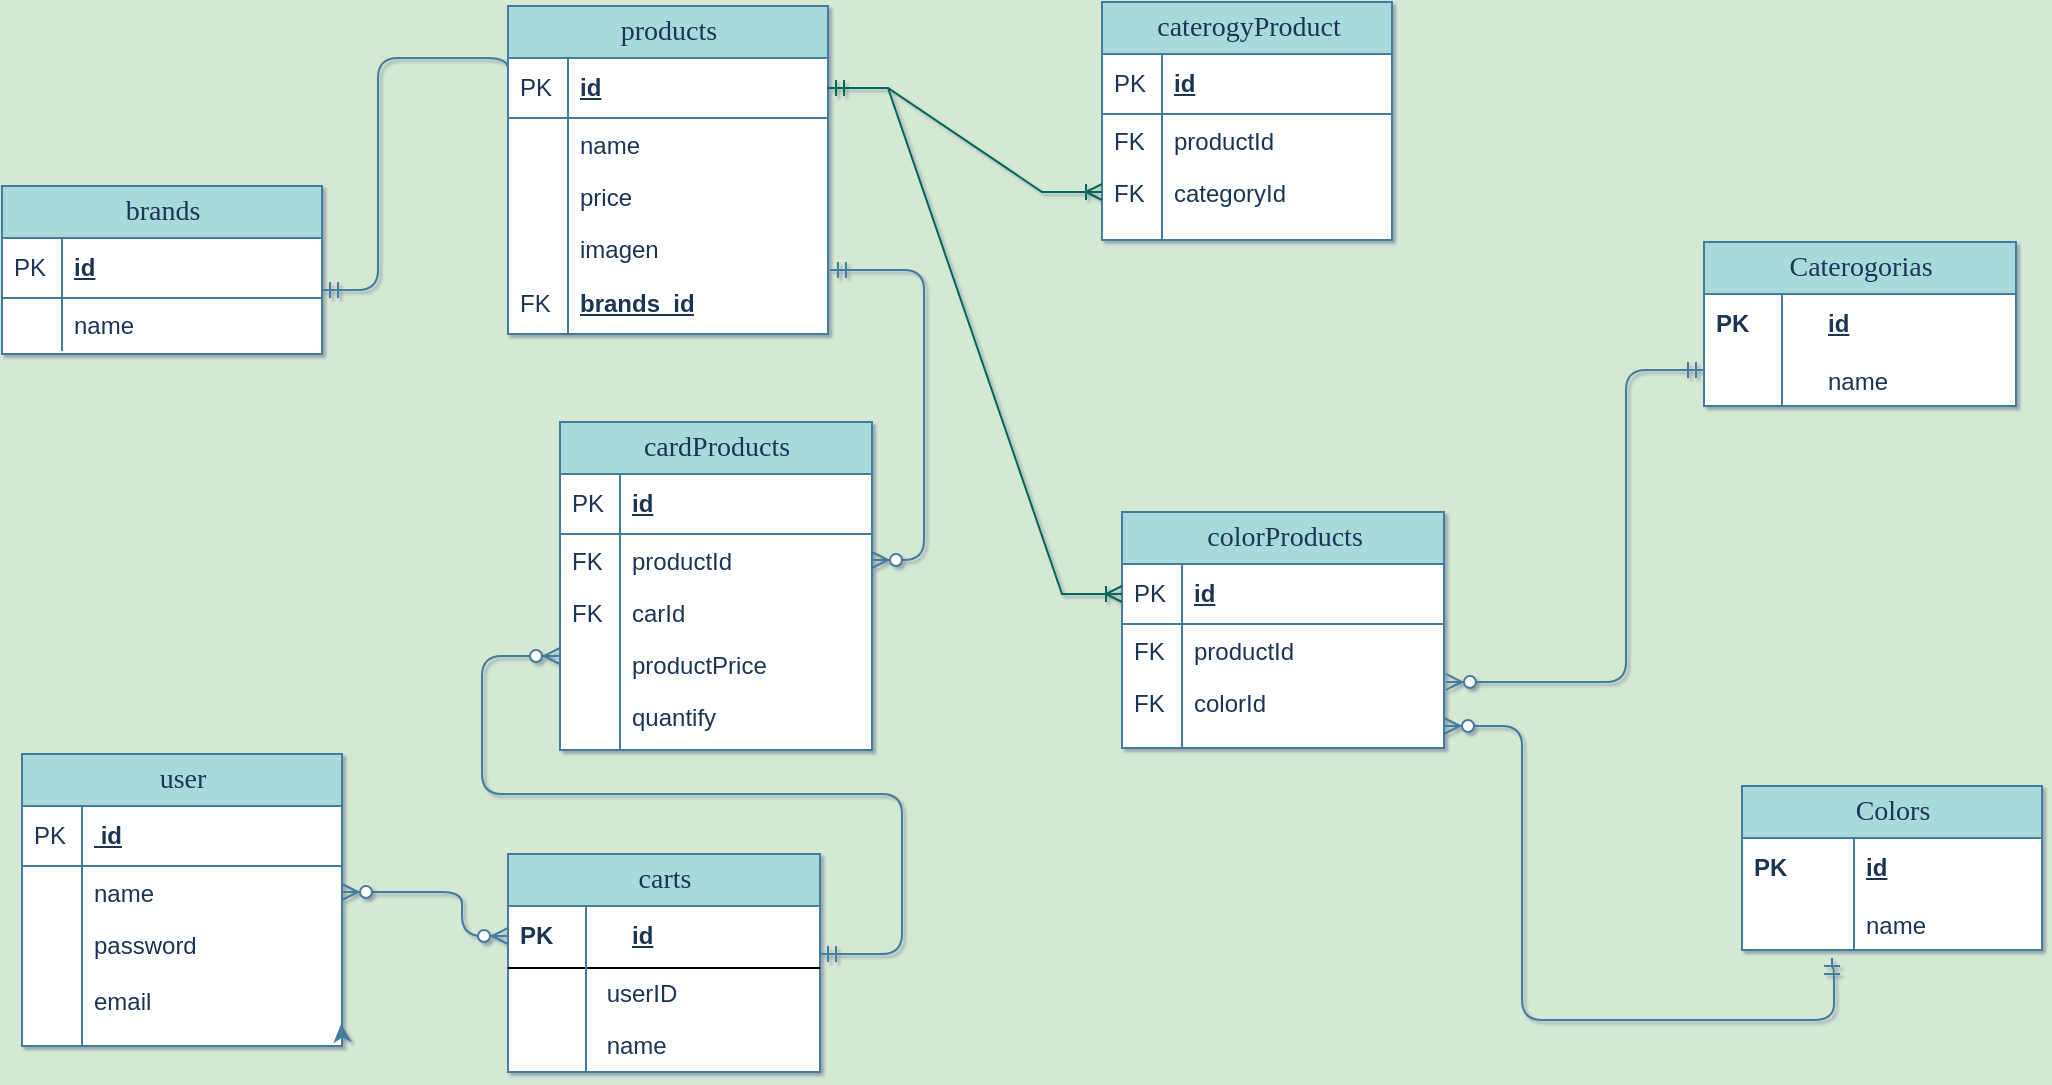 <mxfile version="20.3.0" type="device"><diagram name="Page-1" id="e56a1550-8fbb-45ad-956c-1786394a9013"><mxGraphModel dx="1202" dy="646" grid="1" gridSize="13" guides="0" tooltips="1" connect="1" arrows="1" fold="1" page="1" pageScale="0.5" pageWidth="1700" pageHeight="1100" background="#D5E8D4" math="0" shadow="1"><root><object label="" user="id&#10;email&#10;" email="" name="password&#10;" password="" id="0"><mxCell/></object><mxCell id="1" parent="0"/><mxCell id="2e49270ec7c68f3f-8" value="caterogyProduct" style="swimlane;html=1;fontStyle=0;childLayout=stackLayout;horizontal=1;startSize=26;fillColor=#A8DADC;horizontalStack=0;resizeParent=1;resizeLast=0;collapsible=1;marginBottom=0;swimlaneFillColor=#ffffff;align=center;rounded=0;shadow=0;comic=0;labelBackgroundColor=none;strokeWidth=1;fontFamily=Verdana;fontSize=14;swimlaneLine=1;strokeColor=#457B9D;fontColor=#1D3557;" parent="1" vertex="1"><mxGeometry x="570" y="154" width="145" height="119" as="geometry"/></mxCell><mxCell id="2e49270ec7c68f3f-9" value="id" style="shape=partialRectangle;top=0;left=0;right=0;bottom=1;html=1;align=left;verticalAlign=middle;fillColor=none;spacingLeft=34;spacingRight=4;whiteSpace=wrap;overflow=hidden;rotatable=0;points=[[0,0.5],[1,0.5]];portConstraint=eastwest;dropTarget=0;fontStyle=5;strokeColor=#457B9D;fontColor=#1D3557;" parent="2e49270ec7c68f3f-8" vertex="1"><mxGeometry y="26" width="145" height="30" as="geometry"/></mxCell><mxCell id="2e49270ec7c68f3f-10" value="PK" style="shape=partialRectangle;top=0;left=0;bottom=0;html=1;fillColor=none;align=left;verticalAlign=middle;spacingLeft=4;spacingRight=4;whiteSpace=wrap;overflow=hidden;rotatable=0;points=[];portConstraint=eastwest;part=1;strokeColor=#457B9D;fontColor=#1D3557;" parent="2e49270ec7c68f3f-9" vertex="1" connectable="0"><mxGeometry width="30" height="30" as="geometry"/></mxCell><mxCell id="2e49270ec7c68f3f-11" value="productId" style="shape=partialRectangle;top=0;left=0;right=0;bottom=0;html=1;align=left;verticalAlign=top;fillColor=none;spacingLeft=34;spacingRight=4;whiteSpace=wrap;overflow=hidden;rotatable=0;points=[[0,0.5],[1,0.5]];portConstraint=eastwest;dropTarget=0;strokeColor=#457B9D;fontColor=#1D3557;" parent="2e49270ec7c68f3f-8" vertex="1"><mxGeometry y="56" width="145" height="26" as="geometry"/></mxCell><mxCell id="2e49270ec7c68f3f-12" value="FK" style="shape=partialRectangle;top=0;left=0;bottom=0;html=1;fillColor=none;align=left;verticalAlign=top;spacingLeft=4;spacingRight=4;whiteSpace=wrap;overflow=hidden;rotatable=0;points=[];portConstraint=eastwest;part=1;strokeColor=#457B9D;fontColor=#1D3557;" parent="2e49270ec7c68f3f-11" vertex="1" connectable="0"><mxGeometry width="30" height="26" as="geometry"/></mxCell><mxCell id="s3Mej7FkCr-ZrWqGsEgB-3" value="categoryId" style="shape=partialRectangle;top=0;left=0;right=0;bottom=0;html=1;align=left;verticalAlign=top;fillColor=none;spacingLeft=34;spacingRight=4;whiteSpace=wrap;overflow=hidden;rotatable=0;points=[[0,0.5],[1,0.5]];portConstraint=eastwest;dropTarget=0;strokeColor=#457B9D;fontColor=#1D3557;" parent="2e49270ec7c68f3f-8" vertex="1"><mxGeometry y="82" width="145" height="26" as="geometry"/></mxCell><mxCell id="s3Mej7FkCr-ZrWqGsEgB-4" value="FK" style="shape=partialRectangle;top=0;left=0;bottom=0;html=1;fillColor=none;align=left;verticalAlign=top;spacingLeft=4;spacingRight=4;whiteSpace=wrap;overflow=hidden;rotatable=0;points=[];portConstraint=eastwest;part=1;strokeColor=#457B9D;fontColor=#1D3557;" parent="s3Mej7FkCr-ZrWqGsEgB-3" vertex="1" connectable="0"><mxGeometry width="30" height="26" as="geometry"/></mxCell><mxCell id="2e49270ec7c68f3f-17" value="" style="shape=partialRectangle;top=0;left=0;right=0;bottom=0;html=1;align=left;verticalAlign=top;fillColor=none;spacingLeft=34;spacingRight=4;whiteSpace=wrap;overflow=hidden;rotatable=0;points=[[0,0.5],[1,0.5]];portConstraint=eastwest;dropTarget=0;strokeColor=#457B9D;fontColor=#1D3557;" parent="2e49270ec7c68f3f-8" vertex="1"><mxGeometry y="108" width="145" height="10" as="geometry"/></mxCell><mxCell id="2e49270ec7c68f3f-18" value="" style="shape=partialRectangle;top=0;left=0;bottom=0;html=1;fillColor=none;align=left;verticalAlign=top;spacingLeft=4;spacingRight=4;whiteSpace=wrap;overflow=hidden;rotatable=0;points=[];portConstraint=eastwest;part=1;strokeColor=#457B9D;fontColor=#1D3557;" parent="2e49270ec7c68f3f-17" vertex="1" connectable="0"><mxGeometry width="30" height="10" as="geometry"/></mxCell><mxCell id="2e49270ec7c68f3f-19" value="cardProducts" style="swimlane;html=1;fontStyle=0;childLayout=stackLayout;horizontal=1;startSize=26;fillColor=#A8DADC;horizontalStack=0;resizeParent=1;resizeLast=0;collapsible=1;marginBottom=0;swimlaneFillColor=#ffffff;align=center;rounded=0;shadow=0;comic=0;labelBackgroundColor=none;strokeWidth=1;fontFamily=Verdana;fontSize=14;strokeColor=#457B9D;fontColor=#1D3557;" parent="1" vertex="1"><mxGeometry x="299" y="364" width="156" height="164" as="geometry"/></mxCell><mxCell id="2e49270ec7c68f3f-20" value="id" style="shape=partialRectangle;top=0;left=0;right=0;bottom=1;html=1;align=left;verticalAlign=middle;fillColor=none;spacingLeft=34;spacingRight=4;whiteSpace=wrap;overflow=hidden;rotatable=0;points=[[0,0.5],[1,0.5]];portConstraint=eastwest;dropTarget=0;fontStyle=5;strokeColor=#457B9D;fontColor=#1D3557;" parent="2e49270ec7c68f3f-19" vertex="1"><mxGeometry y="26" width="156" height="30" as="geometry"/></mxCell><mxCell id="2e49270ec7c68f3f-21" value="PK" style="shape=partialRectangle;top=0;left=0;bottom=0;html=1;fillColor=none;align=left;verticalAlign=middle;spacingLeft=4;spacingRight=4;whiteSpace=wrap;overflow=hidden;rotatable=0;points=[];portConstraint=eastwest;part=1;strokeColor=#457B9D;fontColor=#1D3557;" parent="2e49270ec7c68f3f-20" vertex="1" connectable="0"><mxGeometry width="30" height="30" as="geometry"/></mxCell><mxCell id="2e49270ec7c68f3f-22" value="productId" style="shape=partialRectangle;top=0;left=0;right=0;bottom=0;html=1;align=left;verticalAlign=top;fillColor=none;spacingLeft=34;spacingRight=4;whiteSpace=wrap;overflow=hidden;rotatable=0;points=[[0,0.5],[1,0.5]];portConstraint=eastwest;dropTarget=0;strokeColor=#457B9D;fontColor=#1D3557;" parent="2e49270ec7c68f3f-19" vertex="1"><mxGeometry y="56" width="156" height="26" as="geometry"/></mxCell><mxCell id="2e49270ec7c68f3f-23" value="FK" style="shape=partialRectangle;top=0;left=0;bottom=0;html=1;fillColor=none;align=left;verticalAlign=top;spacingLeft=4;spacingRight=4;whiteSpace=wrap;overflow=hidden;rotatable=0;points=[];portConstraint=eastwest;part=1;strokeColor=#457B9D;fontColor=#1D3557;" parent="2e49270ec7c68f3f-22" vertex="1" connectable="0"><mxGeometry width="30" height="26" as="geometry"/></mxCell><mxCell id="2e49270ec7c68f3f-24" value="carId" style="shape=partialRectangle;top=0;left=0;right=0;bottom=0;html=1;align=left;verticalAlign=top;fillColor=none;spacingLeft=34;spacingRight=4;whiteSpace=wrap;overflow=hidden;rotatable=0;points=[[0,0.5],[1,0.5]];portConstraint=eastwest;dropTarget=0;strokeColor=#457B9D;fontColor=#1D3557;" parent="2e49270ec7c68f3f-19" vertex="1"><mxGeometry y="82" width="156" height="26" as="geometry"/></mxCell><mxCell id="2e49270ec7c68f3f-25" value="FK" style="shape=partialRectangle;top=0;left=0;bottom=0;html=1;fillColor=none;align=left;verticalAlign=top;spacingLeft=4;spacingRight=4;whiteSpace=wrap;overflow=hidden;rotatable=0;points=[];portConstraint=eastwest;part=1;strokeColor=#457B9D;fontColor=#1D3557;" parent="2e49270ec7c68f3f-24" vertex="1" connectable="0"><mxGeometry width="30" height="26" as="geometry"/></mxCell><mxCell id="2e49270ec7c68f3f-26" value="productPrice&lt;br&gt;" style="shape=partialRectangle;top=0;left=0;right=0;bottom=0;html=1;align=left;verticalAlign=top;fillColor=none;spacingLeft=34;spacingRight=4;whiteSpace=wrap;overflow=hidden;rotatable=0;points=[[0,0.5],[1,0.5]];portConstraint=eastwest;dropTarget=0;strokeColor=#457B9D;fontColor=#1D3557;" parent="2e49270ec7c68f3f-19" vertex="1"><mxGeometry y="108" width="156" height="26" as="geometry"/></mxCell><mxCell id="2e49270ec7c68f3f-27" value="" style="shape=partialRectangle;top=0;left=0;bottom=0;html=1;fillColor=none;align=left;verticalAlign=top;spacingLeft=4;spacingRight=4;whiteSpace=wrap;overflow=hidden;rotatable=0;points=[];portConstraint=eastwest;part=1;strokeColor=#457B9D;fontColor=#1D3557;" parent="2e49270ec7c68f3f-26" vertex="1" connectable="0"><mxGeometry width="30" height="26" as="geometry"/></mxCell><mxCell id="s3Mej7FkCr-ZrWqGsEgB-28" value="quantify" style="shape=partialRectangle;top=0;left=0;right=0;bottom=0;html=1;align=left;verticalAlign=top;fillColor=none;spacingLeft=34;spacingRight=4;whiteSpace=wrap;overflow=hidden;rotatable=0;points=[[0,0.5],[1,0.5]];portConstraint=eastwest;dropTarget=0;strokeColor=#457B9D;fontColor=#1D3557;" parent="2e49270ec7c68f3f-19" vertex="1"><mxGeometry y="134" width="156" height="30" as="geometry"/></mxCell><mxCell id="s3Mej7FkCr-ZrWqGsEgB-29" value="" style="shape=partialRectangle;top=0;left=0;bottom=0;html=1;fillColor=none;align=left;verticalAlign=top;spacingLeft=4;spacingRight=4;whiteSpace=wrap;overflow=hidden;rotatable=0;points=[];portConstraint=eastwest;part=1;strokeColor=#457B9D;fontColor=#1D3557;" parent="s3Mej7FkCr-ZrWqGsEgB-28" vertex="1" connectable="0"><mxGeometry width="30" height="30.0" as="geometry"/></mxCell><mxCell id="2e49270ec7c68f3f-30" value="colorProducts" style="swimlane;html=1;fontStyle=0;childLayout=stackLayout;horizontal=1;startSize=26;fillColor=#A8DADC;horizontalStack=0;resizeParent=1;resizeLast=0;collapsible=1;marginBottom=0;swimlaneFillColor=#ffffff;align=center;rounded=0;shadow=0;comic=0;labelBackgroundColor=none;strokeWidth=1;fontFamily=Verdana;fontSize=14;strokeColor=#457B9D;fontColor=#1D3557;" parent="1" vertex="1"><mxGeometry x="580" y="409" width="161" height="118" as="geometry"/></mxCell><mxCell id="2e49270ec7c68f3f-31" value="id" style="shape=partialRectangle;top=0;left=0;right=0;bottom=1;html=1;align=left;verticalAlign=middle;fillColor=none;spacingLeft=34;spacingRight=4;whiteSpace=wrap;overflow=hidden;rotatable=0;points=[[0,0.5],[1,0.5]];portConstraint=eastwest;dropTarget=0;fontStyle=5;strokeColor=#457B9D;fontColor=#1D3557;" parent="2e49270ec7c68f3f-30" vertex="1"><mxGeometry y="26" width="161" height="30" as="geometry"/></mxCell><mxCell id="2e49270ec7c68f3f-32" value="PK" style="shape=partialRectangle;top=0;left=0;bottom=0;html=1;fillColor=none;align=left;verticalAlign=middle;spacingLeft=4;spacingRight=4;whiteSpace=wrap;overflow=hidden;rotatable=0;points=[];portConstraint=eastwest;part=1;strokeColor=#457B9D;fontColor=#1D3557;" parent="2e49270ec7c68f3f-31" vertex="1" connectable="0"><mxGeometry width="30" height="30" as="geometry"/></mxCell><mxCell id="2e49270ec7c68f3f-33" value="productId" style="shape=partialRectangle;top=0;left=0;right=0;bottom=0;html=1;align=left;verticalAlign=top;fillColor=none;spacingLeft=34;spacingRight=4;whiteSpace=wrap;overflow=hidden;rotatable=0;points=[[0,0.5],[1,0.5]];portConstraint=eastwest;dropTarget=0;strokeColor=#457B9D;fontColor=#1D3557;" parent="2e49270ec7c68f3f-30" vertex="1"><mxGeometry y="56" width="161" height="26" as="geometry"/></mxCell><mxCell id="2e49270ec7c68f3f-34" value="FK" style="shape=partialRectangle;top=0;left=0;bottom=0;html=1;fillColor=none;align=left;verticalAlign=top;spacingLeft=4;spacingRight=4;whiteSpace=wrap;overflow=hidden;rotatable=0;points=[];portConstraint=eastwest;part=1;strokeColor=#457B9D;fontColor=#1D3557;" parent="2e49270ec7c68f3f-33" vertex="1" connectable="0"><mxGeometry width="30" height="26" as="geometry"/></mxCell><mxCell id="2e49270ec7c68f3f-35" value="colorId" style="shape=partialRectangle;top=0;left=0;right=0;bottom=0;html=1;align=left;verticalAlign=top;fillColor=none;spacingLeft=34;spacingRight=4;whiteSpace=wrap;overflow=hidden;rotatable=0;points=[[0,0.5],[1,0.5]];portConstraint=eastwest;dropTarget=0;strokeColor=#457B9D;fontColor=#1D3557;" parent="2e49270ec7c68f3f-30" vertex="1"><mxGeometry y="82" width="161" height="26" as="geometry"/></mxCell><mxCell id="2e49270ec7c68f3f-36" value="FK" style="shape=partialRectangle;top=0;left=0;bottom=0;html=1;fillColor=none;align=left;verticalAlign=top;spacingLeft=4;spacingRight=4;whiteSpace=wrap;overflow=hidden;rotatable=0;points=[];portConstraint=eastwest;part=1;strokeColor=#457B9D;fontColor=#1D3557;" parent="2e49270ec7c68f3f-35" vertex="1" connectable="0"><mxGeometry width="30" height="26" as="geometry"/></mxCell><mxCell id="2e49270ec7c68f3f-39" value="" style="shape=partialRectangle;top=0;left=0;right=0;bottom=0;html=1;align=left;verticalAlign=top;fillColor=none;spacingLeft=34;spacingRight=4;whiteSpace=wrap;overflow=hidden;rotatable=0;points=[[0,0.5],[1,0.5]];portConstraint=eastwest;dropTarget=0;strokeColor=#457B9D;fontColor=#1D3557;" parent="2e49270ec7c68f3f-30" vertex="1"><mxGeometry y="108" width="161" height="10" as="geometry"/></mxCell><mxCell id="2e49270ec7c68f3f-40" value="" style="shape=partialRectangle;top=0;left=0;bottom=0;html=1;fillColor=none;align=left;verticalAlign=top;spacingLeft=4;spacingRight=4;whiteSpace=wrap;overflow=hidden;rotatable=0;points=[];portConstraint=eastwest;part=1;strokeColor=#457B9D;fontColor=#1D3557;" parent="2e49270ec7c68f3f-39" vertex="1" connectable="0"><mxGeometry width="30" height="10" as="geometry"/></mxCell><mxCell id="2e49270ec7c68f3f-41" value="Caterogorias" style="swimlane;html=1;fontStyle=0;childLayout=stackLayout;horizontal=1;startSize=26;fillColor=#A8DADC;horizontalStack=0;resizeParent=1;resizeLast=0;collapsible=1;marginBottom=0;swimlaneFillColor=#ffffff;align=center;rounded=0;shadow=0;comic=0;labelBackgroundColor=none;strokeWidth=1;fontFamily=Verdana;fontSize=14;strokeColor=#457B9D;fontColor=#1D3557;" parent="1" vertex="1"><mxGeometry x="871" y="274" width="156" height="82" as="geometry"/></mxCell><mxCell id="2e49270ec7c68f3f-42" value="id" style="shape=partialRectangle;top=0;left=0;right=0;bottom=0;html=1;align=left;verticalAlign=middle;fillColor=none;spacingLeft=60;spacingRight=4;whiteSpace=wrap;overflow=hidden;rotatable=0;points=[[0,0.5],[1,0.5]];portConstraint=eastwest;dropTarget=0;fontStyle=5;strokeColor=#457B9D;fontColor=#1D3557;" parent="2e49270ec7c68f3f-41" vertex="1"><mxGeometry y="26" width="156" height="30" as="geometry"/></mxCell><mxCell id="2e49270ec7c68f3f-43" value="PK" style="shape=partialRectangle;fontStyle=1;top=0;left=0;bottom=0;html=1;fillColor=none;align=left;verticalAlign=middle;spacingLeft=4;spacingRight=4;whiteSpace=wrap;overflow=hidden;rotatable=0;points=[];portConstraint=eastwest;part=1;strokeColor=#457B9D;fontColor=#1D3557;" parent="2e49270ec7c68f3f-42" vertex="1" connectable="0"><mxGeometry width="39" height="30" as="geometry"/></mxCell><mxCell id="2e49270ec7c68f3f-46" value="name&lt;br&gt;" style="shape=partialRectangle;top=0;left=0;right=0;bottom=0;html=1;align=left;verticalAlign=top;fillColor=none;spacingLeft=60;spacingRight=4;whiteSpace=wrap;overflow=hidden;rotatable=0;points=[[0,0.5],[1,0.5]];portConstraint=eastwest;dropTarget=0;strokeColor=#457B9D;fontColor=#1D3557;" parent="2e49270ec7c68f3f-41" vertex="1"><mxGeometry y="56" width="156" height="26" as="geometry"/></mxCell><mxCell id="2e49270ec7c68f3f-47" value="" style="shape=partialRectangle;top=0;left=0;bottom=0;html=1;fillColor=none;align=left;verticalAlign=top;spacingLeft=4;spacingRight=4;whiteSpace=wrap;overflow=hidden;rotatable=0;points=[];portConstraint=eastwest;part=1;strokeColor=#457B9D;fontColor=#1D3557;" parent="2e49270ec7c68f3f-46" vertex="1" connectable="0"><mxGeometry width="39" height="26" as="geometry"/></mxCell><mxCell id="2e49270ec7c68f3f-48" value="carts" style="swimlane;html=1;fontStyle=0;childLayout=stackLayout;horizontal=1;startSize=26;fillColor=#A8DADC;horizontalStack=0;resizeParent=1;resizeLast=0;collapsible=1;marginBottom=0;swimlaneFillColor=#ffffff;align=center;rounded=0;shadow=0;comic=0;labelBackgroundColor=none;strokeWidth=1;fontFamily=Verdana;fontSize=14;strokeColor=#457B9D;fontColor=#1D3557;" parent="1" vertex="1"><mxGeometry x="273" y="580" width="156" height="109" as="geometry"/></mxCell><mxCell id="2e49270ec7c68f3f-49" value="id" style="shape=partialRectangle;top=0;left=0;right=0;bottom=0;html=1;align=left;verticalAlign=middle;fillColor=none;spacingLeft=60;spacingRight=4;whiteSpace=wrap;overflow=hidden;rotatable=0;points=[[0,0.5],[1,0.5]];portConstraint=eastwest;dropTarget=0;fontStyle=5;strokeColor=#457B9D;fontColor=#1D3557;" parent="2e49270ec7c68f3f-48" vertex="1"><mxGeometry y="26" width="156" height="30" as="geometry"/></mxCell><mxCell id="2e49270ec7c68f3f-50" value="PK" style="shape=partialRectangle;fontStyle=1;top=0;left=0;bottom=0;html=1;fillColor=none;align=left;verticalAlign=middle;spacingLeft=4;spacingRight=4;whiteSpace=wrap;overflow=hidden;rotatable=0;points=[];portConstraint=eastwest;part=1;strokeColor=#457B9D;fontColor=#1D3557;" parent="2e49270ec7c68f3f-49" vertex="1" connectable="0"><mxGeometry width="39" height="30" as="geometry"/></mxCell><mxCell id="4se8m5zJC8vWaymT5pCr-3" value="" style="endArrow=none;html=1;rounded=0;entryX=1;entryY=0.038;entryDx=0;entryDy=0;entryPerimeter=0;" edge="1" parent="2e49270ec7c68f3f-48" target="s3Mej7FkCr-ZrWqGsEgB-57"><mxGeometry width="50" height="50" relative="1" as="geometry"><mxPoint y="57" as="sourcePoint"/><mxPoint x="104" y="57" as="targetPoint"/></mxGeometry></mxCell><mxCell id="s3Mej7FkCr-ZrWqGsEgB-57" value="&amp;nbsp; &amp;nbsp; userID" style="shape=partialRectangle;top=0;left=0;right=0;bottom=0;html=1;align=left;verticalAlign=top;fillColor=none;spacingLeft=34;spacingRight=4;whiteSpace=wrap;overflow=hidden;rotatable=0;points=[[0,0.5],[1,0.5]];portConstraint=eastwest;dropTarget=0;strokeColor=#457B9D;fontColor=#1D3557;" parent="2e49270ec7c68f3f-48" vertex="1"><mxGeometry y="56" width="156" height="26" as="geometry"/></mxCell><mxCell id="s3Mej7FkCr-ZrWqGsEgB-58" value="" style="shape=partialRectangle;top=0;left=0;bottom=0;html=1;fillColor=none;align=left;verticalAlign=top;spacingLeft=4;spacingRight=4;whiteSpace=wrap;overflow=hidden;rotatable=0;points=[];portConstraint=eastwest;part=1;strokeColor=#457B9D;fontColor=#1D3557;" parent="s3Mej7FkCr-ZrWqGsEgB-57" vertex="1" connectable="0"><mxGeometry width="39" height="26" as="geometry"/></mxCell><mxCell id="s3Mej7FkCr-ZrWqGsEgB-59" value="&amp;nbsp; &amp;nbsp; name&lt;br&gt;" style="shape=partialRectangle;top=0;left=0;right=0;bottom=0;html=1;align=left;verticalAlign=top;fillColor=none;spacingLeft=34;spacingRight=4;whiteSpace=wrap;overflow=hidden;rotatable=0;points=[[0,0.5],[1,0.5]];portConstraint=eastwest;dropTarget=0;strokeColor=#457B9D;fontColor=#1D3557;" parent="2e49270ec7c68f3f-48" vertex="1"><mxGeometry y="82" width="156" height="26" as="geometry"/></mxCell><mxCell id="s3Mej7FkCr-ZrWqGsEgB-60" value="" style="shape=partialRectangle;top=0;left=0;bottom=0;html=1;fillColor=none;align=left;verticalAlign=top;spacingLeft=4;spacingRight=4;whiteSpace=wrap;overflow=hidden;rotatable=0;points=[];portConstraint=eastwest;part=1;strokeColor=#457B9D;fontColor=#1D3557;" parent="s3Mej7FkCr-ZrWqGsEgB-59" vertex="1" connectable="0"><mxGeometry width="39" height="26" as="geometry"/></mxCell><mxCell id="2e49270ec7c68f3f-56" value="" style="edgeStyle=orthogonalEdgeStyle;html=1;endArrow=ERzeroToMany;endFill=1;startArrow=ERzeroToMany;labelBackgroundColor=none;fontFamily=Verdana;fontSize=14;exitX=0;exitY=0.5;entryX=1;entryY=0.5;entryDx=0;entryDy=0;strokeColor=#457B9D;fontColor=#1D3557;" parent="1" source="2e49270ec7c68f3f-49" target="9NYQYpXj4BJ8_fYkQlEE-20" edge="1"><mxGeometry width="100" height="100" relative="1" as="geometry"><mxPoint x="120" y="650" as="sourcePoint"/><mxPoint x="290" y="480" as="targetPoint"/><Array as="points"><mxPoint x="250" y="621"/><mxPoint x="250" y="599"/></Array></mxGeometry></mxCell><mxCell id="2e49270ec7c68f3f-71" value="Colors" style="swimlane;html=1;fontStyle=0;childLayout=stackLayout;horizontal=1;startSize=26;fillColor=#A8DADC;horizontalStack=0;resizeParent=1;resizeLast=0;collapsible=1;marginBottom=0;swimlaneFillColor=#ffffff;align=center;rounded=0;shadow=0;comic=0;labelBackgroundColor=none;strokeWidth=1;fontFamily=Verdana;fontSize=14;strokeColor=#457B9D;fontColor=#1D3557;" parent="1" vertex="1"><mxGeometry x="890" y="546" width="150" height="82" as="geometry"/></mxCell><mxCell id="2e49270ec7c68f3f-72" value="id" style="shape=partialRectangle;top=0;left=0;right=0;bottom=0;html=1;align=left;verticalAlign=middle;fillColor=none;spacingLeft=60;spacingRight=4;whiteSpace=wrap;overflow=hidden;rotatable=0;points=[[0,0.5],[1,0.5]];portConstraint=eastwest;dropTarget=0;fontStyle=5;strokeColor=#457B9D;fontColor=#1D3557;" parent="2e49270ec7c68f3f-71" vertex="1"><mxGeometry y="26" width="150" height="30" as="geometry"/></mxCell><mxCell id="2e49270ec7c68f3f-73" value="PK" style="shape=partialRectangle;fontStyle=1;top=0;left=0;bottom=0;html=1;fillColor=none;align=left;verticalAlign=middle;spacingLeft=4;spacingRight=4;whiteSpace=wrap;overflow=hidden;rotatable=0;points=[];portConstraint=eastwest;part=1;strokeColor=#457B9D;fontColor=#1D3557;" parent="2e49270ec7c68f3f-72" vertex="1" connectable="0"><mxGeometry width="56" height="30" as="geometry"/></mxCell><mxCell id="2e49270ec7c68f3f-76" value="name&lt;br&gt;" style="shape=partialRectangle;top=0;left=0;right=0;bottom=0;html=1;align=left;verticalAlign=top;fillColor=none;spacingLeft=60;spacingRight=4;whiteSpace=wrap;overflow=hidden;rotatable=0;points=[[0,0.5],[1,0.5]];portConstraint=eastwest;dropTarget=0;strokeColor=#457B9D;fontColor=#1D3557;" parent="2e49270ec7c68f3f-71" vertex="1"><mxGeometry y="56" width="150" height="26" as="geometry"/></mxCell><mxCell id="2e49270ec7c68f3f-77" value="" style="shape=partialRectangle;top=0;left=0;bottom=0;html=1;fillColor=none;align=left;verticalAlign=top;spacingLeft=4;spacingRight=4;whiteSpace=wrap;overflow=hidden;rotatable=0;points=[];portConstraint=eastwest;part=1;strokeColor=#457B9D;fontColor=#1D3557;" parent="2e49270ec7c68f3f-76" vertex="1" connectable="0"><mxGeometry width="56" height="26" as="geometry"/></mxCell><mxCell id="2e49270ec7c68f3f-80" value="brands" style="swimlane;html=1;fontStyle=0;childLayout=stackLayout;horizontal=1;startSize=26;fillColor=#A8DADC;horizontalStack=0;resizeParent=1;resizeLast=0;collapsible=1;marginBottom=0;swimlaneFillColor=#ffffff;align=center;rounded=0;shadow=0;comic=0;labelBackgroundColor=none;strokeWidth=1;fontFamily=Verdana;fontSize=14;strokeColor=#457B9D;fontColor=#1D3557;" parent="1" vertex="1"><mxGeometry x="20" y="246" width="160" height="84" as="geometry"/></mxCell><mxCell id="2e49270ec7c68f3f-81" value="id" style="shape=partialRectangle;top=0;left=0;right=0;bottom=1;html=1;align=left;verticalAlign=middle;fillColor=none;spacingLeft=34;spacingRight=4;whiteSpace=wrap;overflow=hidden;rotatable=0;points=[[0,0.5],[1,0.5]];portConstraint=eastwest;dropTarget=0;fontStyle=5;strokeColor=#457B9D;fontColor=#1D3557;" parent="2e49270ec7c68f3f-80" vertex="1"><mxGeometry y="26" width="160" height="30" as="geometry"/></mxCell><mxCell id="2e49270ec7c68f3f-82" value="PK" style="shape=partialRectangle;top=0;left=0;bottom=0;html=1;fillColor=none;align=left;verticalAlign=middle;spacingLeft=4;spacingRight=4;whiteSpace=wrap;overflow=hidden;rotatable=0;points=[];portConstraint=eastwest;part=1;strokeColor=#457B9D;fontColor=#1D3557;" parent="2e49270ec7c68f3f-81" vertex="1" connectable="0"><mxGeometry width="30" height="30" as="geometry"/></mxCell><mxCell id="2e49270ec7c68f3f-83" value="name&lt;br&gt;" style="shape=partialRectangle;top=0;left=0;right=0;bottom=0;html=1;align=left;verticalAlign=top;fillColor=none;spacingLeft=34;spacingRight=4;whiteSpace=wrap;overflow=hidden;rotatable=0;points=[[0,0.5],[1,0.5]];portConstraint=eastwest;dropTarget=0;strokeColor=#457B9D;fontColor=#1D3557;" parent="2e49270ec7c68f3f-80" vertex="1"><mxGeometry y="56" width="160" height="26" as="geometry"/></mxCell><mxCell id="2e49270ec7c68f3f-84" value="" style="shape=partialRectangle;top=0;left=0;bottom=0;html=1;fillColor=none;align=left;verticalAlign=top;spacingLeft=4;spacingRight=4;whiteSpace=wrap;overflow=hidden;rotatable=0;points=[];portConstraint=eastwest;part=1;strokeColor=#457B9D;fontColor=#1D3557;" parent="2e49270ec7c68f3f-83" vertex="1" connectable="0"><mxGeometry width="30" height="26" as="geometry"/></mxCell><mxCell id="9NYQYpXj4BJ8_fYkQlEE-17" value="user" style="swimlane;html=1;fontStyle=0;childLayout=stackLayout;horizontal=1;startSize=26;fillColor=#A8DADC;horizontalStack=0;resizeParent=1;resizeLast=0;collapsible=1;marginBottom=0;swimlaneFillColor=#ffffff;align=center;rounded=0;shadow=0;comic=0;labelBackgroundColor=none;strokeWidth=1;fontFamily=Verdana;fontSize=14;strokeColor=#457B9D;fontColor=#1D3557;" parent="1" vertex="1"><mxGeometry x="30" y="530" width="160" height="146" as="geometry"/></mxCell><mxCell id="9NYQYpXj4BJ8_fYkQlEE-18" value="&amp;nbsp;id" style="shape=partialRectangle;top=0;left=0;right=0;bottom=1;html=1;align=left;verticalAlign=middle;fillColor=none;spacingLeft=34;spacingRight=4;whiteSpace=wrap;overflow=hidden;rotatable=0;points=[[0,0.5],[1,0.5]];portConstraint=eastwest;dropTarget=0;fontStyle=5;strokeColor=#457B9D;fontColor=#1D3557;" parent="9NYQYpXj4BJ8_fYkQlEE-17" vertex="1"><mxGeometry y="26" width="160" height="30" as="geometry"/></mxCell><mxCell id="9NYQYpXj4BJ8_fYkQlEE-19" value="PK" style="shape=partialRectangle;top=0;left=0;bottom=0;html=1;fillColor=none;align=left;verticalAlign=middle;spacingLeft=4;spacingRight=4;whiteSpace=wrap;overflow=hidden;rotatable=0;points=[];portConstraint=eastwest;part=1;strokeColor=#457B9D;fontColor=#1D3557;" parent="9NYQYpXj4BJ8_fYkQlEE-18" vertex="1" connectable="0"><mxGeometry width="30" height="30" as="geometry"/></mxCell><mxCell id="9NYQYpXj4BJ8_fYkQlEE-20" value="name&lt;br&gt;" style="shape=partialRectangle;top=0;left=0;right=0;bottom=0;html=1;align=left;verticalAlign=top;fillColor=none;spacingLeft=34;spacingRight=4;whiteSpace=wrap;overflow=hidden;rotatable=0;points=[[0,0.5],[1,0.5]];portConstraint=eastwest;dropTarget=0;strokeColor=#457B9D;fontColor=#1D3557;" parent="9NYQYpXj4BJ8_fYkQlEE-17" vertex="1"><mxGeometry y="56" width="160" height="26" as="geometry"/></mxCell><mxCell id="9NYQYpXj4BJ8_fYkQlEE-21" value="" style="shape=partialRectangle;top=0;left=0;bottom=0;html=1;fillColor=none;align=left;verticalAlign=top;spacingLeft=4;spacingRight=4;whiteSpace=wrap;overflow=hidden;rotatable=0;points=[];portConstraint=eastwest;part=1;strokeColor=#457B9D;fontColor=#1D3557;" parent="9NYQYpXj4BJ8_fYkQlEE-20" vertex="1" connectable="0"><mxGeometry width="30" height="26" as="geometry"/></mxCell><mxCell id="9NYQYpXj4BJ8_fYkQlEE-22" value="password&lt;br&gt;" style="shape=partialRectangle;top=0;left=0;right=0;bottom=0;html=1;align=left;verticalAlign=top;fillColor=none;spacingLeft=34;spacingRight=4;whiteSpace=wrap;overflow=hidden;rotatable=0;points=[[0,0.5],[1,0.5]];portConstraint=eastwest;dropTarget=0;strokeColor=#457B9D;fontColor=#1D3557;" parent="9NYQYpXj4BJ8_fYkQlEE-17" vertex="1"><mxGeometry y="82" width="160" height="28" as="geometry"/></mxCell><mxCell id="9NYQYpXj4BJ8_fYkQlEE-23" value="" style="shape=partialRectangle;top=0;left=0;bottom=0;html=1;fillColor=none;align=left;verticalAlign=top;spacingLeft=4;spacingRight=4;whiteSpace=wrap;overflow=hidden;rotatable=0;points=[];portConstraint=eastwest;part=1;strokeColor=#457B9D;fontColor=#1D3557;" parent="9NYQYpXj4BJ8_fYkQlEE-22" vertex="1" connectable="0"><mxGeometry width="30" height="28" as="geometry"/></mxCell><mxCell id="9NYQYpXj4BJ8_fYkQlEE-24" value="email&lt;br&gt;" style="shape=partialRectangle;top=0;left=0;right=0;bottom=0;html=1;align=left;verticalAlign=top;fillColor=none;spacingLeft=34;spacingRight=4;whiteSpace=wrap;overflow=hidden;rotatable=0;points=[[0,0.5],[1,0.5]];portConstraint=eastwest;dropTarget=0;strokeColor=#457B9D;fontColor=#1D3557;" parent="9NYQYpXj4BJ8_fYkQlEE-17" vertex="1"><mxGeometry y="110" width="160" height="26" as="geometry"/></mxCell><mxCell id="9NYQYpXj4BJ8_fYkQlEE-25" value="" style="shape=partialRectangle;top=0;left=0;bottom=0;html=1;fillColor=none;align=left;verticalAlign=top;spacingLeft=4;spacingRight=4;whiteSpace=wrap;overflow=hidden;rotatable=0;points=[];portConstraint=eastwest;part=1;strokeColor=#457B9D;fontColor=#1D3557;" parent="9NYQYpXj4BJ8_fYkQlEE-24" vertex="1" connectable="0"><mxGeometry width="30" height="26" as="geometry"/></mxCell><mxCell id="9NYQYpXj4BJ8_fYkQlEE-170" style="edgeStyle=elbowEdgeStyle;rounded=0;orthogonalLoop=1;jettySize=auto;html=1;exitX=1;exitY=0.5;exitDx=0;exitDy=0;entryX=0.994;entryY=-0.1;entryDx=0;entryDy=0;entryPerimeter=0;labelBackgroundColor=#F1FAEE;strokeColor=#457B9D;fontColor=#1D3557;" parent="9NYQYpXj4BJ8_fYkQlEE-17" source="9NYQYpXj4BJ8_fYkQlEE-26" target="9NYQYpXj4BJ8_fYkQlEE-26" edge="1"><mxGeometry relative="1" as="geometry"/></mxCell><mxCell id="9NYQYpXj4BJ8_fYkQlEE-26" value="" style="shape=partialRectangle;top=0;left=0;right=0;bottom=0;html=1;align=left;verticalAlign=top;fillColor=none;spacingLeft=34;spacingRight=4;whiteSpace=wrap;overflow=hidden;rotatable=0;points=[[0,0.5],[1,0.5]];portConstraint=eastwest;dropTarget=0;strokeColor=#457B9D;fontColor=#1D3557;" parent="9NYQYpXj4BJ8_fYkQlEE-17" vertex="1"><mxGeometry y="136" width="160" height="10" as="geometry"/></mxCell><mxCell id="9NYQYpXj4BJ8_fYkQlEE-27" value="" style="shape=partialRectangle;top=0;left=0;bottom=0;html=1;fillColor=none;align=left;verticalAlign=top;spacingLeft=4;spacingRight=4;whiteSpace=wrap;overflow=hidden;rotatable=0;points=[];portConstraint=eastwest;part=1;strokeColor=#457B9D;fontColor=#1D3557;" parent="9NYQYpXj4BJ8_fYkQlEE-26" vertex="1" connectable="0"><mxGeometry width="30" height="10" as="geometry"/></mxCell><mxCell id="9NYQYpXj4BJ8_fYkQlEE-33" value="" style="edgeStyle=orthogonalEdgeStyle;html=1;endArrow=ERzeroToMany;startArrow=ERmandOne;labelBackgroundColor=none;fontFamily=Verdana;fontSize=14;exitX=1;exitY=0.8;exitDx=0;exitDy=0;exitPerimeter=0;strokeColor=#457B9D;fontColor=#1D3557;" parent="1" source="2e49270ec7c68f3f-49" edge="1"><mxGeometry width="100" height="100" relative="1" as="geometry"><mxPoint x="510" y="630" as="sourcePoint"/><mxPoint x="299" y="481" as="targetPoint"/><Array as="points"><mxPoint x="470" y="630"/><mxPoint x="470" y="550"/><mxPoint x="260" y="550"/><mxPoint x="260" y="481"/></Array></mxGeometry></mxCell><mxCell id="9NYQYpXj4BJ8_fYkQlEE-34" value="" style="edgeStyle=orthogonalEdgeStyle;html=1;endArrow=ERzeroToMany;startArrow=ERmandOne;labelBackgroundColor=none;fontFamily=Verdana;fontSize=14;strokeColor=#457B9D;fontColor=#1D3557;" parent="1" edge="1"><mxGeometry width="100" height="100" relative="1" as="geometry"><mxPoint x="180" y="298" as="sourcePoint"/><mxPoint x="290" y="193" as="targetPoint"/><Array as="points"><mxPoint x="208" y="298"/><mxPoint x="208" y="182"/><mxPoint x="273" y="182"/><mxPoint x="273" y="193"/></Array></mxGeometry></mxCell><mxCell id="s3Mej7FkCr-ZrWqGsEgB-9" value="products" style="swimlane;html=1;fontStyle=0;childLayout=stackLayout;horizontal=1;startSize=26;fillColor=#A8DADC;horizontalStack=0;resizeParent=1;resizeLast=0;collapsible=1;marginBottom=0;swimlaneFillColor=#ffffff;align=center;rounded=0;shadow=0;comic=0;labelBackgroundColor=none;strokeWidth=1;fontFamily=Verdana;fontSize=14;strokeColor=#457B9D;fontColor=#1D3557;" parent="1" vertex="1"><mxGeometry x="273" y="156" width="160" height="164" as="geometry"/></mxCell><mxCell id="s3Mej7FkCr-ZrWqGsEgB-10" value="id" style="shape=partialRectangle;top=0;left=0;right=0;bottom=1;html=1;align=left;verticalAlign=middle;fillColor=none;spacingLeft=34;spacingRight=4;whiteSpace=wrap;overflow=hidden;rotatable=0;points=[[0,0.5],[1,0.5]];portConstraint=eastwest;dropTarget=0;fontStyle=5;strokeColor=#457B9D;fontColor=#1D3557;" parent="s3Mej7FkCr-ZrWqGsEgB-9" vertex="1"><mxGeometry y="26" width="160" height="30" as="geometry"/></mxCell><mxCell id="s3Mej7FkCr-ZrWqGsEgB-11" value="PK" style="shape=partialRectangle;top=0;left=0;bottom=0;html=1;fillColor=none;align=left;verticalAlign=middle;spacingLeft=4;spacingRight=4;whiteSpace=wrap;overflow=hidden;rotatable=0;points=[];portConstraint=eastwest;part=1;strokeColor=#457B9D;fontColor=#1D3557;" parent="s3Mej7FkCr-ZrWqGsEgB-10" vertex="1" connectable="0"><mxGeometry width="30" height="30" as="geometry"/></mxCell><mxCell id="s3Mej7FkCr-ZrWqGsEgB-12" value="name&lt;br&gt;" style="shape=partialRectangle;top=0;left=0;right=0;bottom=0;html=1;align=left;verticalAlign=top;fillColor=none;spacingLeft=34;spacingRight=4;whiteSpace=wrap;overflow=hidden;rotatable=0;points=[[0,0.5],[1,0.5]];portConstraint=eastwest;dropTarget=0;strokeColor=#457B9D;fontColor=#1D3557;" parent="s3Mej7FkCr-ZrWqGsEgB-9" vertex="1"><mxGeometry y="56" width="160" height="26" as="geometry"/></mxCell><mxCell id="s3Mej7FkCr-ZrWqGsEgB-13" value="" style="shape=partialRectangle;top=0;left=0;bottom=0;html=1;fillColor=none;align=left;verticalAlign=top;spacingLeft=4;spacingRight=4;whiteSpace=wrap;overflow=hidden;rotatable=0;points=[];portConstraint=eastwest;part=1;strokeColor=#457B9D;fontColor=#1D3557;" parent="s3Mej7FkCr-ZrWqGsEgB-12" vertex="1" connectable="0"><mxGeometry width="30" height="26" as="geometry"/></mxCell><mxCell id="s3Mej7FkCr-ZrWqGsEgB-24" value="price&lt;br&gt;&lt;br&gt;" style="shape=partialRectangle;top=0;left=0;right=0;bottom=0;html=1;align=left;verticalAlign=top;fillColor=none;spacingLeft=34;spacingRight=4;whiteSpace=wrap;overflow=hidden;rotatable=0;points=[[0,0.5],[1,0.5]];portConstraint=eastwest;dropTarget=0;strokeColor=#457B9D;fontColor=#1D3557;" parent="s3Mej7FkCr-ZrWqGsEgB-9" vertex="1"><mxGeometry y="82" width="160" height="26" as="geometry"/></mxCell><mxCell id="s3Mej7FkCr-ZrWqGsEgB-25" value="" style="shape=partialRectangle;top=0;left=0;bottom=0;html=1;fillColor=none;align=left;verticalAlign=top;spacingLeft=4;spacingRight=4;whiteSpace=wrap;overflow=hidden;rotatable=0;points=[];portConstraint=eastwest;part=1;strokeColor=#457B9D;fontColor=#1D3557;" parent="s3Mej7FkCr-ZrWqGsEgB-24" vertex="1" connectable="0"><mxGeometry width="30" height="26" as="geometry"/></mxCell><mxCell id="s3Mej7FkCr-ZrWqGsEgB-26" value="imagen&lt;br&gt;" style="shape=partialRectangle;top=0;left=0;right=0;bottom=0;html=1;align=left;verticalAlign=top;fillColor=none;spacingLeft=34;spacingRight=4;whiteSpace=wrap;overflow=hidden;rotatable=0;points=[[0,0.5],[1,0.5]];portConstraint=eastwest;dropTarget=0;strokeColor=#457B9D;fontColor=#1D3557;" parent="s3Mej7FkCr-ZrWqGsEgB-9" vertex="1"><mxGeometry y="108" width="160" height="26" as="geometry"/></mxCell><mxCell id="s3Mej7FkCr-ZrWqGsEgB-27" value="" style="shape=partialRectangle;top=0;left=0;bottom=0;html=1;fillColor=none;align=left;verticalAlign=top;spacingLeft=4;spacingRight=4;whiteSpace=wrap;overflow=hidden;rotatable=0;points=[];portConstraint=eastwest;part=1;strokeColor=#457B9D;fontColor=#1D3557;" parent="s3Mej7FkCr-ZrWqGsEgB-26" vertex="1" connectable="0"><mxGeometry width="30" height="26" as="geometry"/></mxCell><mxCell id="s3Mej7FkCr-ZrWqGsEgB-22" value="brands_id&lt;br&gt;" style="shape=partialRectangle;top=0;left=0;right=0;bottom=1;html=1;align=left;verticalAlign=middle;fillColor=none;spacingLeft=34;spacingRight=4;whiteSpace=wrap;overflow=hidden;rotatable=0;points=[[0,0.5],[1,0.5]];portConstraint=eastwest;dropTarget=0;fontStyle=5;strokeColor=#457B9D;fontColor=#1D3557;" parent="s3Mej7FkCr-ZrWqGsEgB-9" vertex="1"><mxGeometry y="134" width="160" height="30" as="geometry"/></mxCell><mxCell id="s3Mej7FkCr-ZrWqGsEgB-23" value="FK" style="shape=partialRectangle;top=0;left=0;bottom=0;html=1;fillColor=none;align=left;verticalAlign=middle;spacingLeft=4;spacingRight=4;whiteSpace=wrap;overflow=hidden;rotatable=0;points=[];portConstraint=eastwest;part=1;strokeColor=#457B9D;fontColor=#1D3557;" parent="s3Mej7FkCr-ZrWqGsEgB-22" vertex="1" connectable="0"><mxGeometry width="30" height="30" as="geometry"/></mxCell><mxCell id="s3Mej7FkCr-ZrWqGsEgB-71" value="" style="edgeStyle=orthogonalEdgeStyle;html=1;endArrow=ERzeroToMany;startArrow=ERmandOne;labelBackgroundColor=none;fontFamily=Verdana;fontSize=14;strokeColor=#457B9D;fontColor=#1D3557;entryX=1;entryY=0.5;entryDx=0;entryDy=0;exitX=1.006;exitY=0.923;exitDx=0;exitDy=0;exitPerimeter=0;" parent="1" source="s3Mej7FkCr-ZrWqGsEgB-26" target="2e49270ec7c68f3f-22" edge="1"><mxGeometry width="100" height="100" relative="1" as="geometry"><mxPoint x="455" y="299" as="sourcePoint"/><mxPoint x="494" y="234" as="targetPoint"/><Array as="points"><mxPoint x="481" y="288"/><mxPoint x="481" y="433"/></Array></mxGeometry></mxCell><mxCell id="s3Mej7FkCr-ZrWqGsEgB-76" value="" style="edgeStyle=entityRelationEdgeStyle;fontSize=12;html=1;endArrow=ERoneToMany;startArrow=ERmandOne;rounded=0;strokeColor=#006658;fontColor=#5C5C5C;fillColor=#21C0A5;exitX=1;exitY=0.5;exitDx=0;exitDy=0;entryX=0;entryY=0.5;entryDx=0;entryDy=0;" parent="1" source="s3Mej7FkCr-ZrWqGsEgB-10" target="s3Mej7FkCr-ZrWqGsEgB-3" edge="1"><mxGeometry width="100" height="100" relative="1" as="geometry"><mxPoint x="507" y="477" as="sourcePoint"/><mxPoint x="607" y="377" as="targetPoint"/></mxGeometry></mxCell><mxCell id="s3Mej7FkCr-ZrWqGsEgB-77" value="" style="edgeStyle=entityRelationEdgeStyle;fontSize=12;html=1;endArrow=ERoneToMany;startArrow=ERmandOne;rounded=0;strokeColor=#006658;fontColor=#5C5C5C;fillColor=#21C0A5;entryX=0;entryY=0.5;entryDx=0;entryDy=0;exitX=1;exitY=0.5;exitDx=0;exitDy=0;" parent="1" source="s3Mej7FkCr-ZrWqGsEgB-10" target="2e49270ec7c68f3f-31" edge="1"><mxGeometry width="100" height="100" relative="1" as="geometry"><mxPoint x="455" y="195" as="sourcePoint"/><mxPoint x="657" y="390" as="targetPoint"/></mxGeometry></mxCell><mxCell id="s3Mej7FkCr-ZrWqGsEgB-78" value="" style="edgeStyle=orthogonalEdgeStyle;html=1;endArrow=ERzeroToMany;startArrow=ERmandOne;labelBackgroundColor=none;fontFamily=Verdana;fontSize=14;strokeColor=#457B9D;fontColor=#1D3557;entryX=1.006;entryY=0.115;entryDx=0;entryDy=0;entryPerimeter=0;" parent="1" target="2e49270ec7c68f3f-35" edge="1"><mxGeometry width="100" height="100" relative="1" as="geometry"><mxPoint x="871" y="338" as="sourcePoint"/><mxPoint x="741" y="520" as="targetPoint"/><Array as="points"><mxPoint x="832" y="338"/><mxPoint x="832" y="494"/></Array></mxGeometry></mxCell><mxCell id="s3Mej7FkCr-ZrWqGsEgB-80" value="" style="edgeStyle=orthogonalEdgeStyle;html=1;endArrow=ERzeroToMany;startArrow=ERmandOne;labelBackgroundColor=none;fontFamily=Verdana;fontSize=14;strokeColor=#457B9D;fontColor=#1D3557;exitX=0.3;exitY=1.154;exitDx=0;exitDy=0;exitPerimeter=0;" parent="1" source="2e49270ec7c68f3f-76" edge="1"><mxGeometry width="100" height="100" relative="1" as="geometry"><mxPoint x="936" y="659" as="sourcePoint"/><mxPoint x="741" y="516" as="targetPoint"/><Array as="points"><mxPoint x="935" y="637"/><mxPoint x="936" y="637"/><mxPoint x="936" y="663"/><mxPoint x="780" y="663"/><mxPoint x="780" y="516"/></Array></mxGeometry></mxCell></root></mxGraphModel></diagram></mxfile>